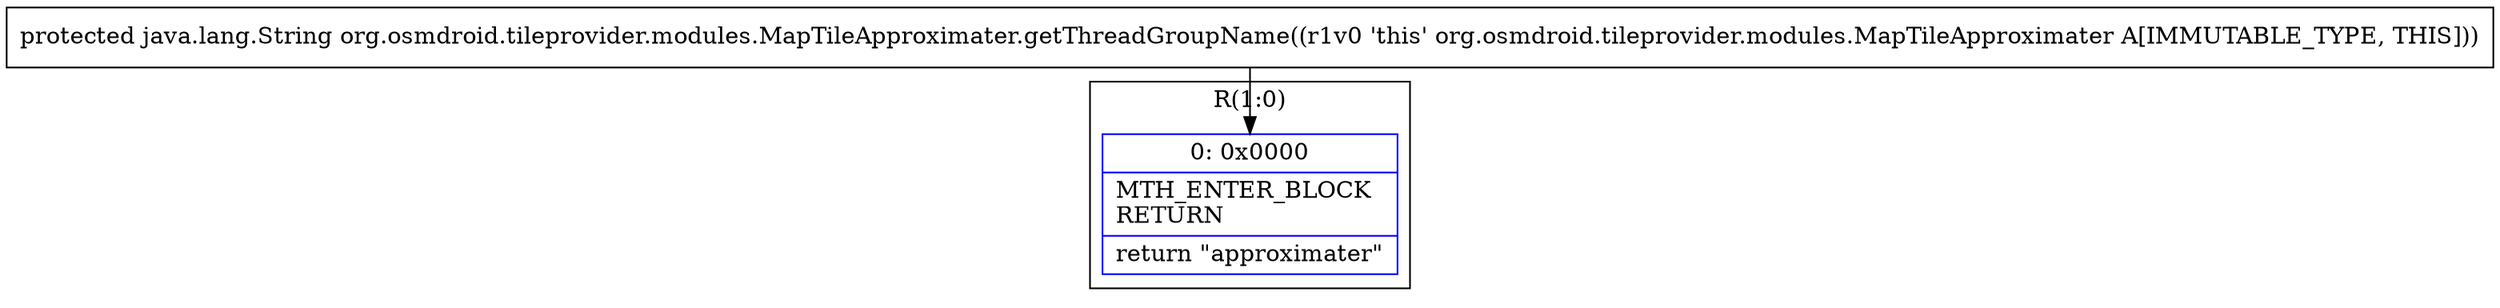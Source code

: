 digraph "CFG fororg.osmdroid.tileprovider.modules.MapTileApproximater.getThreadGroupName()Ljava\/lang\/String;" {
subgraph cluster_Region_1306353741 {
label = "R(1:0)";
node [shape=record,color=blue];
Node_0 [shape=record,label="{0\:\ 0x0000|MTH_ENTER_BLOCK\lRETURN\l|return \"approximater\"\l}"];
}
MethodNode[shape=record,label="{protected java.lang.String org.osmdroid.tileprovider.modules.MapTileApproximater.getThreadGroupName((r1v0 'this' org.osmdroid.tileprovider.modules.MapTileApproximater A[IMMUTABLE_TYPE, THIS])) }"];
MethodNode -> Node_0;
}

